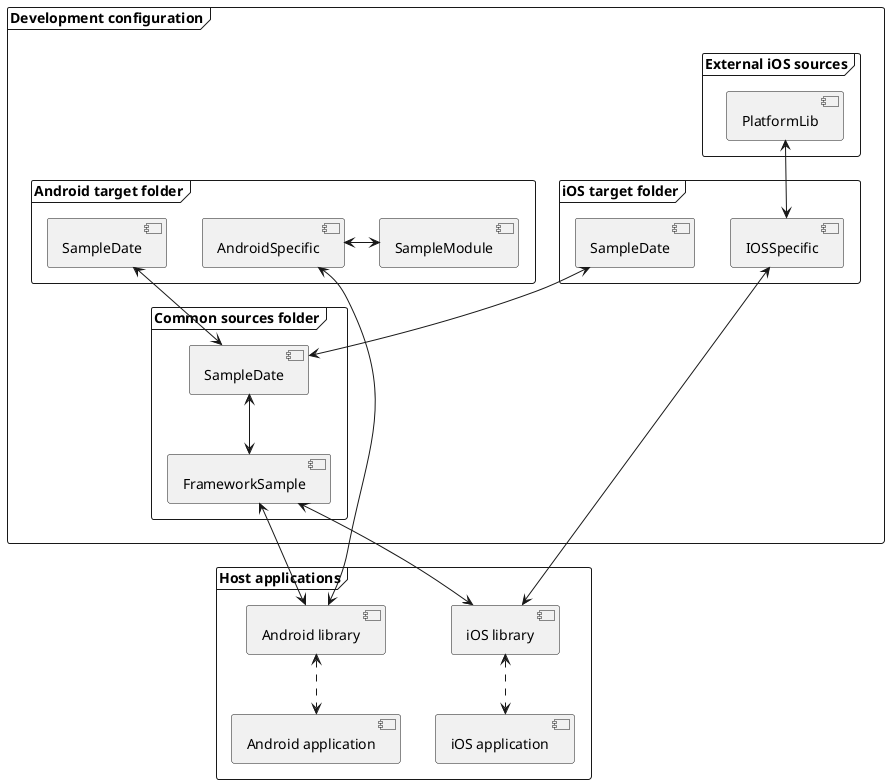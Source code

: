 @startuml

frame "Development configuration" {
    frame "External iOS sources" {
        [PlatformLib]
    }
    
    frame "iOS target folder" {
        [IOSSpecific]
        [SampleDate] as IOSDATE
    }

    frame "Android target folder" {
        [SampleModule]
        [AndroidSpecific]
        [SampleDate] as DROIDATE
    }
        
    frame "Common sources folder" {
        [SampleDate] as COMMONDATE
        [FrameworkSample]
    }
}

frame "Host applications" {
    [iOS library] as LIBIOS
    [Android library] as LIBDROID

    [Android application] as DROIDAPP
    [iOS application] as IOSAPP
}


' Component relations
[PlatformLib] <--> [IOSSpecific]
[SampleModule] <-left-> [AndroidSpecific]
IOSDATE <--> COMMONDATE
DROIDATE <--> COMMONDATE
COMMONDATE <--> [FrameworkSample]

[IOSSpecific] <--> LIBIOS
[AndroidSpecific] <--> LIBDROID
[FrameworkSample] <--> LIBDROID
[FrameworkSample] <--> LIBIOS

LIBIOS <..> IOSAPP
LIBDROID <..> DROIDAPP

@enduml